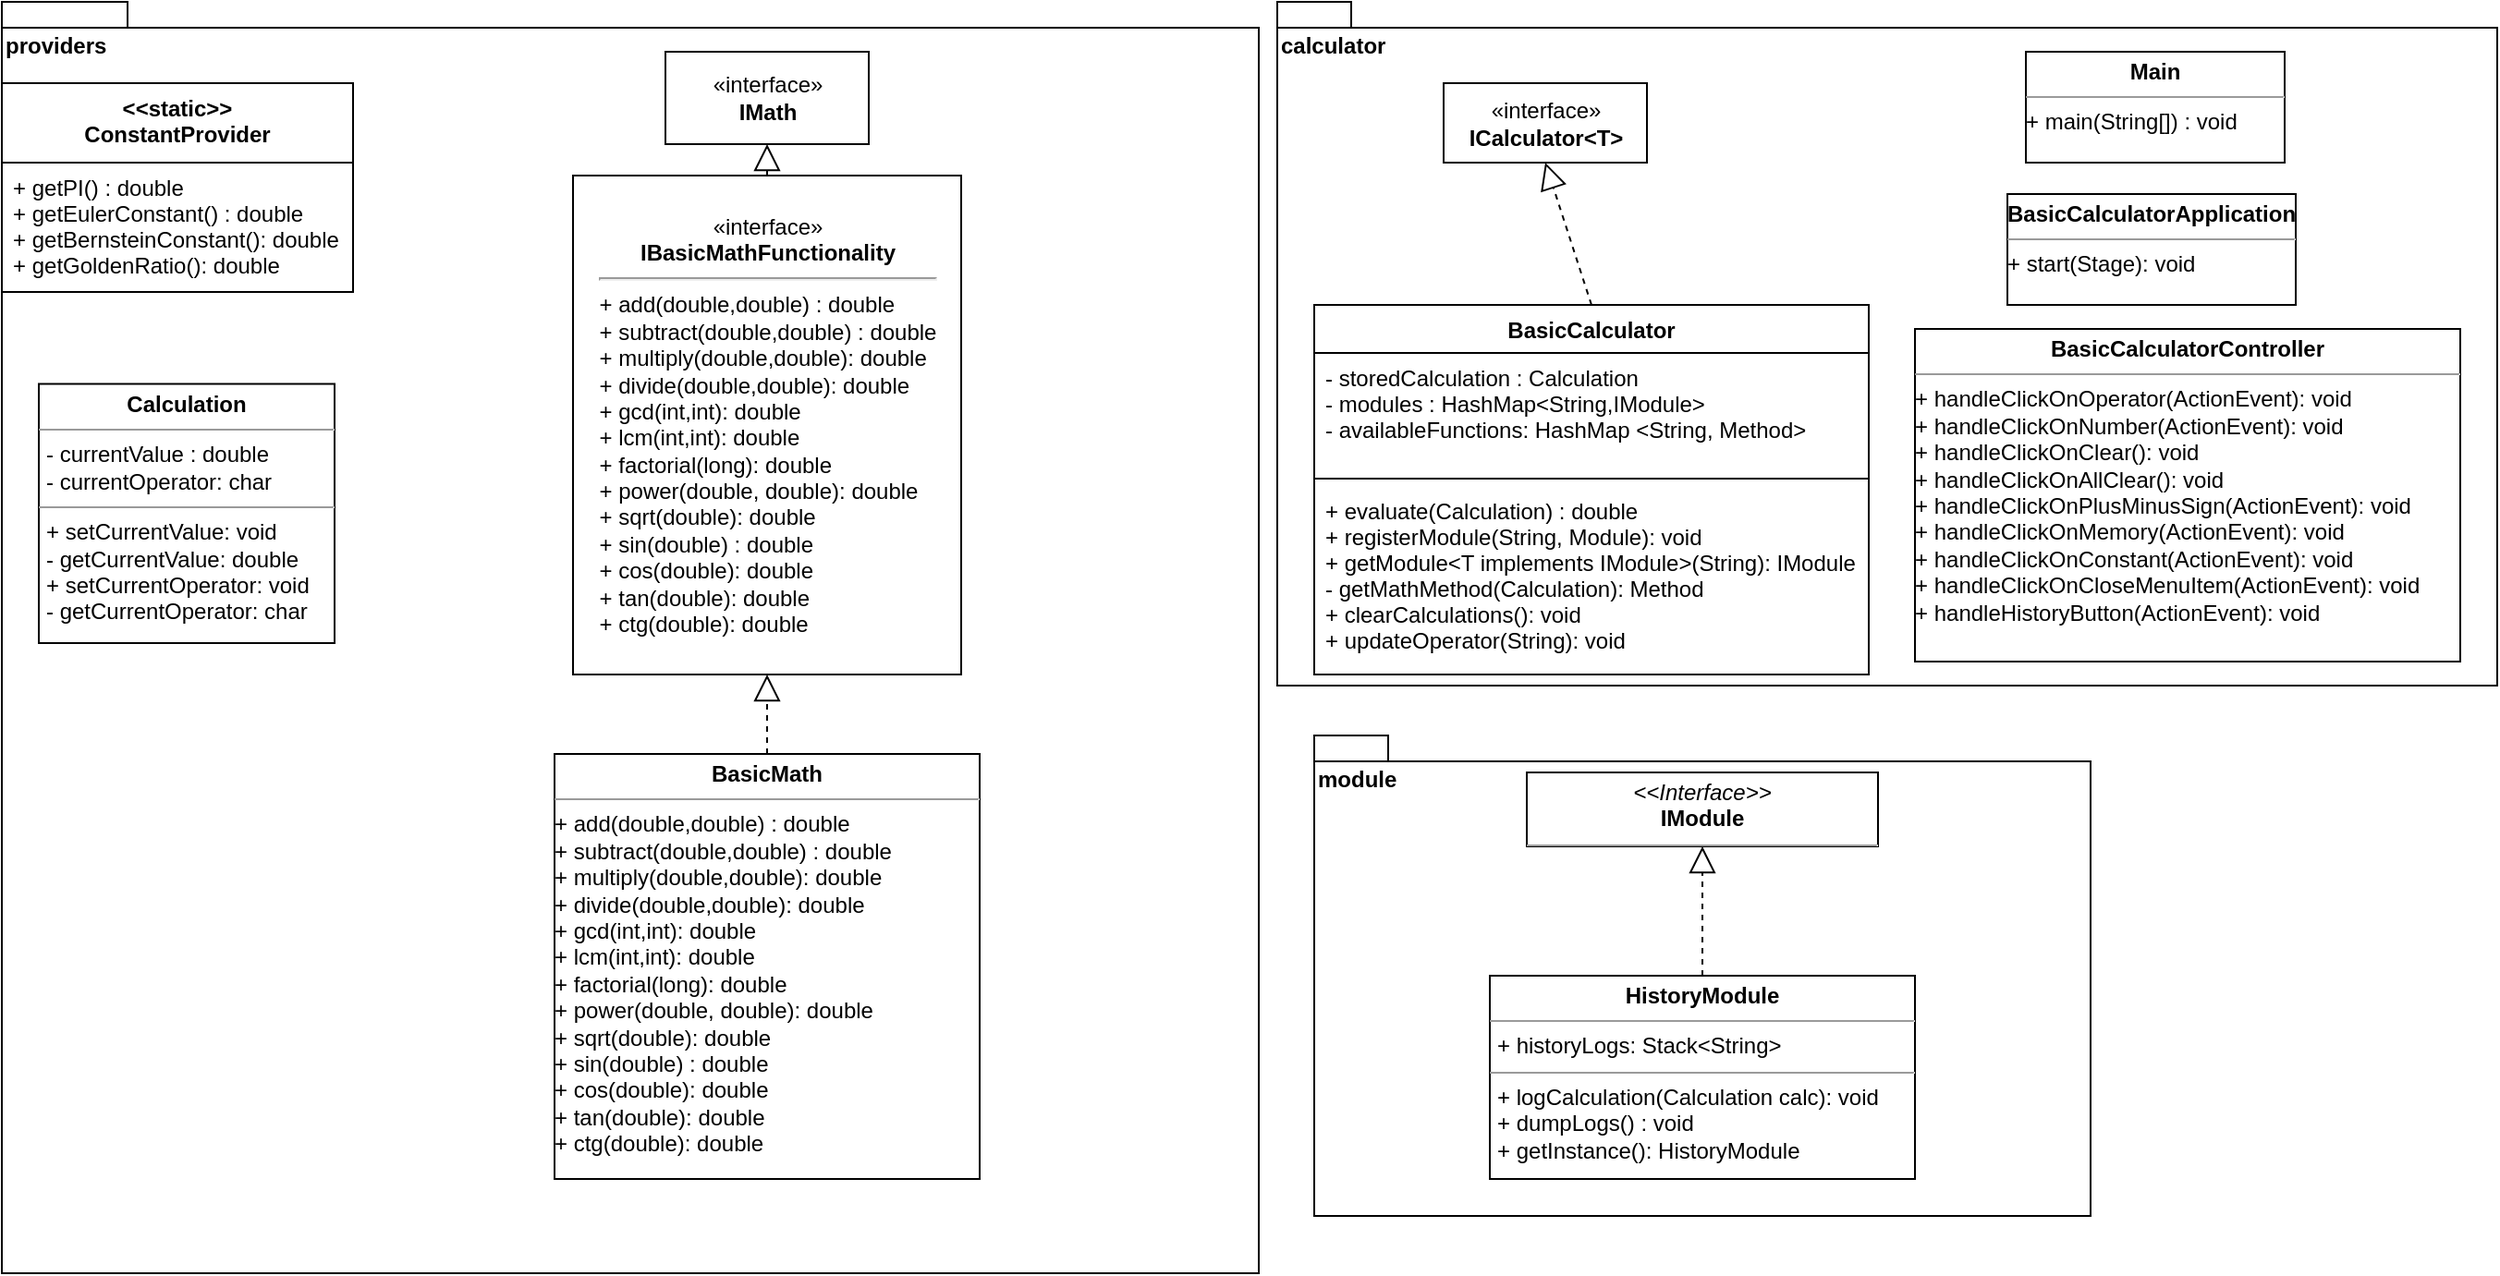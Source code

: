 <mxfile version="13.7.5" type="device"><diagram id="C5RBs43oDa-KdzZeNtuy" name="Page-1"><mxGraphModel dx="1422" dy="771" grid="1" gridSize="10" guides="1" tooltips="1" connect="1" arrows="1" fold="1" page="1" pageScale="1" pageWidth="827" pageHeight="1169" math="0" shadow="0"><root><mxCell id="WIyWlLk6GJQsqaUBKTNV-0"/><mxCell id="WIyWlLk6GJQsqaUBKTNV-1" parent="WIyWlLk6GJQsqaUBKTNV-0"/><mxCell id="XgvjB6UCi2_GMD0Y5S5A-1" value="calculator" style="shape=folder;fontStyle=1;spacingTop=10;tabWidth=40;tabHeight=14;tabPosition=left;html=1;align=left;verticalAlign=top;" parent="WIyWlLk6GJQsqaUBKTNV-1" vertex="1"><mxGeometry x="690" y="3" width="660" height="370" as="geometry"/></mxCell><mxCell id="XgvjB6UCi2_GMD0Y5S5A-0" value="providers" style="shape=folder;fontStyle=1;spacingTop=10;tabWidth=40;tabHeight=14;tabPosition=left;html=1;noLabel=0;labelPosition=center;verticalLabelPosition=middle;align=left;verticalAlign=top;horizontal=1;" parent="WIyWlLk6GJQsqaUBKTNV-1" vertex="1"><mxGeometry y="3" width="680" height="688" as="geometry"/></mxCell><mxCell id="3kCvDRgQwZp3znurGLtC-0" value="«interface»&lt;br&gt;&lt;div&gt;&lt;b&gt;ICalculator&amp;lt;T&amp;gt;&lt;/b&gt;&lt;/div&gt;" style="html=1;" parent="WIyWlLk6GJQsqaUBKTNV-1" vertex="1"><mxGeometry x="780" y="47" width="110" height="43" as="geometry"/></mxCell><mxCell id="3kCvDRgQwZp3znurGLtC-5" value="" style="endArrow=block;dashed=1;endFill=0;endSize=12;html=1;exitX=0.5;exitY=0;exitDx=0;exitDy=0;entryX=0.5;entryY=1;entryDx=0;entryDy=0;" parent="WIyWlLk6GJQsqaUBKTNV-1" source="3kCvDRgQwZp3znurGLtC-1" target="3kCvDRgQwZp3znurGLtC-0" edge="1"><mxGeometry width="160" relative="1" as="geometry"><mxPoint x="655" y="113" as="sourcePoint"/><mxPoint x="705" y="93" as="targetPoint"/></mxGeometry></mxCell><mxCell id="XgvjB6UCi2_GMD0Y5S5A-2" value="&lt;p style=&quot;margin: 0px ; margin-top: 4px ; text-align: center&quot;&gt;&lt;b&gt;BasicCalculatorApplication&lt;/b&gt;&lt;br&gt;&lt;/p&gt;&lt;hr size=&quot;1&quot;&gt;&lt;div style=&quot;height: 2px&quot;&gt;+ &lt;span class=&quot;pl-en&quot;&gt;start(Stage): void&lt;br&gt;&lt;/span&gt;&lt;/div&gt;" style="verticalAlign=top;align=left;overflow=fill;fontSize=12;fontFamily=Helvetica;html=1;" parent="WIyWlLk6GJQsqaUBKTNV-1" vertex="1"><mxGeometry x="1085" y="107" width="156" height="60" as="geometry"/></mxCell><mxCell id="XgvjB6UCi2_GMD0Y5S5A-3" value="module" style="shape=folder;fontStyle=1;spacingTop=10;tabWidth=40;tabHeight=14;tabPosition=left;html=1;align=left;verticalAlign=top;" parent="WIyWlLk6GJQsqaUBKTNV-1" vertex="1"><mxGeometry x="710" y="400" width="420" height="260" as="geometry"/></mxCell><mxCell id="3kCvDRgQwZp3znurGLtC-16" value="&lt;p style=&quot;margin: 0px ; margin-top: 4px ; text-align: center&quot;&gt;&lt;i&gt;&amp;lt;&amp;lt;Interface&amp;gt;&amp;gt;&lt;/i&gt;&lt;br&gt;&lt;b&gt;IModule&lt;/b&gt;&lt;/p&gt;&lt;hr size=&quot;1&quot;&gt;" style="verticalAlign=top;align=left;overflow=fill;fontSize=12;fontFamily=Helvetica;html=1;" parent="WIyWlLk6GJQsqaUBKTNV-1" vertex="1"><mxGeometry x="825" y="420" width="190" height="40" as="geometry"/></mxCell><mxCell id="XgvjB6UCi2_GMD0Y5S5A-4" value="&lt;p style=&quot;margin: 0px ; margin-top: 4px ; text-align: center&quot;&gt;&lt;b&gt;HistoryModule&lt;/b&gt;&lt;/p&gt;&lt;hr size=&quot;1&quot;&gt;&lt;p style=&quot;margin: 0px ; margin-left: 4px&quot;&gt;+ historyLogs: Stack&amp;lt;String&amp;gt;&lt;br&gt;&lt;/p&gt;&lt;hr size=&quot;1&quot;&gt;&lt;p style=&quot;margin: 0px ; margin-left: 4px&quot;&gt;+ logCalculation(Calculation calc): void&lt;br&gt;+ dumpLogs() : void&lt;/p&gt;&lt;p style=&quot;margin: 0px ; margin-left: 4px&quot;&gt;+ getInstance(): HistoryModule&lt;br&gt;&lt;/p&gt;" style="verticalAlign=top;align=left;overflow=fill;fontSize=12;fontFamily=Helvetica;html=1;" parent="WIyWlLk6GJQsqaUBKTNV-1" vertex="1"><mxGeometry x="805" y="530" width="230" height="110" as="geometry"/></mxCell><mxCell id="XgvjB6UCi2_GMD0Y5S5A-5" value="" style="endArrow=block;dashed=1;endFill=0;endSize=12;html=1;exitX=0.5;exitY=0;exitDx=0;exitDy=0;" parent="WIyWlLk6GJQsqaUBKTNV-1" source="XgvjB6UCi2_GMD0Y5S5A-4" edge="1"><mxGeometry width="160" relative="1" as="geometry"><mxPoint x="890" y="530" as="sourcePoint"/><mxPoint x="920" y="460" as="targetPoint"/></mxGeometry></mxCell><mxCell id="XgvjB6UCi2_GMD0Y5S5A-7" value="&lt;p style=&quot;margin: 0px ; margin-top: 4px ; text-align: center&quot;&gt;&lt;b&gt;Calculation&lt;/b&gt;&lt;/p&gt;&lt;hr size=&quot;1&quot;&gt;&lt;p style=&quot;margin: 0px ; margin-left: 4px&quot;&gt;- currentValue : double&lt;br&gt;- currentOperator: char&lt;br&gt;&lt;/p&gt;&lt;hr size=&quot;1&quot;&gt;&lt;p style=&quot;margin: 0px ; margin-left: 4px&quot;&gt;+ setCurrentValue: void&lt;br&gt;- getCurrentValue: double&lt;br&gt;+ setCurrentOperator: void&lt;/p&gt;&lt;p style=&quot;margin: 0px ; margin-left: 4px&quot;&gt;- getCurrentOperator: char&lt;/p&gt;" style="verticalAlign=top;align=left;overflow=fill;fontSize=12;fontFamily=Helvetica;html=1;" parent="WIyWlLk6GJQsqaUBKTNV-1" vertex="1"><mxGeometry x="20" y="209.75" width="160" height="140.25" as="geometry"/></mxCell><mxCell id="XgvjB6UCi2_GMD0Y5S5A-8" value="&lt;p style=&quot;margin: 0px ; margin-top: 4px ; text-align: center&quot;&gt;&lt;b&gt;Main&lt;/b&gt;&lt;br&gt;&lt;/p&gt;&lt;hr size=&quot;1&quot;&gt;&lt;div style=&quot;height: 2px&quot;&gt;+ main(String[]) : void&lt;br&gt;&lt;/div&gt;" style="verticalAlign=top;align=left;overflow=fill;fontSize=12;fontFamily=Helvetica;html=1;" parent="WIyWlLk6GJQsqaUBKTNV-1" vertex="1"><mxGeometry x="1095" y="30" width="140" height="60" as="geometry"/></mxCell><mxCell id="QDabm95rScwvhg3q1VZv-4" value="&lt;p style=&quot;margin: 0px ; margin-top: 4px ; text-align: center&quot;&gt;&lt;b&gt;BasicCalculatorController&lt;/b&gt;&lt;/p&gt;&lt;hr size=&quot;1&quot;&gt;&lt;div style=&quot;height: 2px&quot;&gt;+ &lt;span class=&quot;pl-en&quot;&gt;&lt;span class=&quot;pl-token&quot;&gt;handleClickOnOperator(ActionEvent): void&lt;br&gt;+ handleClickOnNumber(ActionEvent): void&lt;br&gt;+ &lt;/span&gt;&lt;/span&gt;&lt;span class=&quot;pl-en&quot;&gt;&lt;span class=&quot;pl-token&quot;&gt;&lt;span class=&quot;pl-en&quot;&gt;&lt;span class=&quot;pl-token&quot;&gt;handleClickOnClear(): void&lt;br&gt;+ &lt;/span&gt;&lt;/span&gt;&lt;/span&gt;&lt;/span&gt;&lt;span class=&quot;pl-en&quot;&gt;&lt;span class=&quot;pl-token&quot;&gt;&lt;span class=&quot;pl-en&quot;&gt;&lt;span class=&quot;pl-token&quot;&gt;&lt;span class=&quot;pl-en&quot;&gt;&lt;span class=&quot;pl-token&quot;&gt;handleClickOnAllClear(): void&lt;br&gt;+ &lt;/span&gt;&lt;/span&gt;&lt;/span&gt;&lt;/span&gt;&lt;/span&gt;&lt;/span&gt;&lt;span class=&quot;pl-en&quot;&gt;&lt;span class=&quot;pl-token&quot;&gt;&lt;span class=&quot;pl-en&quot;&gt;&lt;span class=&quot;pl-token&quot;&gt;&lt;span class=&quot;pl-en&quot;&gt;&lt;span class=&quot;pl-token&quot;&gt;&lt;span class=&quot;pl-en&quot;&gt;&lt;span class=&quot;pl-token&quot;&gt;handleClickOnPlusMinusSign(ActionEvent): void&lt;br&gt;+ &lt;/span&gt;&lt;/span&gt;&lt;/span&gt;&lt;/span&gt;&lt;/span&gt;&lt;/span&gt;&lt;/span&gt;&lt;/span&gt;&lt;span class=&quot;pl-en&quot;&gt;&lt;span class=&quot;pl-token&quot;&gt;&lt;span class=&quot;pl-en&quot;&gt;&lt;span class=&quot;pl-token&quot;&gt;&lt;span class=&quot;pl-en&quot;&gt;&lt;span class=&quot;pl-token&quot;&gt;&lt;span class=&quot;pl-en&quot;&gt;&lt;span class=&quot;pl-token&quot;&gt;&lt;span class=&quot;pl-en&quot;&gt;&lt;span class=&quot;pl-token active&quot;&gt;handleClickOnMemory(ActionEvent): void&lt;br&gt;+ &lt;/span&gt;&lt;/span&gt;&lt;/span&gt;&lt;/span&gt;&lt;/span&gt;&lt;/span&gt;&lt;/span&gt;&lt;/span&gt;&lt;/span&gt;&lt;/span&gt;&lt;span class=&quot;pl-en&quot;&gt;&lt;span class=&quot;pl-token&quot;&gt;&lt;span class=&quot;pl-en&quot;&gt;&lt;span class=&quot;pl-token&quot;&gt;&lt;span class=&quot;pl-en&quot;&gt;&lt;span class=&quot;pl-token&quot;&gt;&lt;span class=&quot;pl-en&quot;&gt;&lt;span class=&quot;pl-token&quot;&gt;&lt;span class=&quot;pl-en&quot;&gt;&lt;span class=&quot;pl-token active&quot;&gt;&lt;span class=&quot;pl-en&quot;&gt;&lt;span class=&quot;pl-token&quot;&gt;handleClickOnConstant(ActionEvent): void&lt;br&gt;+ &lt;/span&gt;&lt;/span&gt;&lt;/span&gt;&lt;/span&gt;&lt;/span&gt;&lt;/span&gt;&lt;/span&gt;&lt;/span&gt;&lt;/span&gt;&lt;/span&gt;&lt;/span&gt;&lt;/span&gt;&lt;span class=&quot;pl-en&quot;&gt;&lt;span class=&quot;pl-token&quot;&gt;&lt;span class=&quot;pl-en&quot;&gt;&lt;span class=&quot;pl-token&quot;&gt;&lt;span class=&quot;pl-en&quot;&gt;&lt;span class=&quot;pl-token&quot;&gt;&lt;span class=&quot;pl-en&quot;&gt;&lt;span class=&quot;pl-token&quot;&gt;&lt;span class=&quot;pl-en&quot;&gt;&lt;span class=&quot;pl-token active&quot;&gt;&lt;span class=&quot;pl-en&quot;&gt;&lt;span class=&quot;pl-token&quot;&gt;&lt;span class=&quot;pl-en&quot;&gt;&lt;span class=&quot;pl-token&quot;&gt;handleClickOnCloseMenuItem(ActionEvent): void&lt;br&gt;+ &lt;/span&gt;&lt;/span&gt;&lt;/span&gt;&lt;/span&gt;&lt;/span&gt;&lt;/span&gt;&lt;/span&gt;&lt;/span&gt;&lt;/span&gt;&lt;/span&gt;&lt;/span&gt;&lt;/span&gt;&lt;/span&gt;&lt;/span&gt;&lt;span class=&quot;pl-en&quot;&gt;&lt;span class=&quot;pl-token&quot;&gt;&lt;span class=&quot;pl-en&quot;&gt;&lt;span class=&quot;pl-token&quot;&gt;&lt;span class=&quot;pl-en&quot;&gt;&lt;span class=&quot;pl-token&quot;&gt;&lt;span class=&quot;pl-en&quot;&gt;&lt;span class=&quot;pl-token&quot;&gt;&lt;span class=&quot;pl-en&quot;&gt;&lt;span class=&quot;pl-token active&quot;&gt;&lt;span class=&quot;pl-en&quot;&gt;&lt;span class=&quot;pl-token&quot;&gt;&lt;span class=&quot;pl-en&quot;&gt;&lt;span class=&quot;pl-token&quot;&gt;&lt;span class=&quot;pl-en&quot;&gt;&lt;span class=&quot;pl-token&quot;&gt;handleHistoryButton(ActionEvent): void&lt;br&gt;&lt;/span&gt;&lt;/span&gt;&lt;/span&gt;&lt;/span&gt;&lt;/span&gt;&lt;/span&gt;&lt;/span&gt;&lt;/span&gt;&lt;/span&gt;&lt;/span&gt;&lt;/span&gt;&lt;/span&gt;&lt;/span&gt;&lt;/span&gt;&lt;/span&gt;&lt;/span&gt;&lt;/div&gt;" style="verticalAlign=top;align=left;overflow=fill;fontSize=12;fontFamily=Helvetica;html=1;" parent="WIyWlLk6GJQsqaUBKTNV-1" vertex="1"><mxGeometry x="1035" y="180" width="295" height="180" as="geometry"/></mxCell><mxCell id="P_fIJlCqKOhS97Jsi9-d-0" value="«interface»&lt;br&gt;&lt;b&gt;IMath&lt;/b&gt;" style="html=1;" parent="WIyWlLk6GJQsqaUBKTNV-1" vertex="1"><mxGeometry x="359" y="30" width="110" height="50" as="geometry"/></mxCell><mxCell id="P_fIJlCqKOhS97Jsi9-d-2" value="" style="endArrow=block;dashed=1;endFill=0;endSize=12;html=1;entryX=0.5;entryY=1;entryDx=0;entryDy=0;" parent="WIyWlLk6GJQsqaUBKTNV-1" source="P_fIJlCqKOhS97Jsi9-d-11" target="P_fIJlCqKOhS97Jsi9-d-3" edge="1"><mxGeometry width="160" relative="1" as="geometry"><mxPoint x="480" y="370.0" as="sourcePoint"/><mxPoint x="720" y="280" as="targetPoint"/></mxGeometry></mxCell><mxCell id="P_fIJlCqKOhS97Jsi9-d-3" value="«interface»&lt;br&gt;&lt;b&gt;IBasicMathFunctionality&lt;br&gt;&lt;/b&gt;&lt;hr&gt;&lt;div style=&quot;line-height: 120%&quot; align=&quot;left&quot;&gt;+ add(double,double) : double&lt;br&gt;+ subtract(double,double) : double&lt;br&gt;+ multiply(double,double): double&lt;br&gt;+ divide(double,double): double&lt;br&gt;+ gcd(int,int): double&lt;br&gt;+ lcm(int,int): double&lt;br&gt;+ factorial(long): double&lt;br&gt;+ power(double, double): double&lt;br&gt;+ sqrt(double): double&lt;/div&gt;&lt;div style=&quot;line-height: 120%&quot; align=&quot;left&quot;&gt;+ sin(double) : double&lt;br&gt;+ cos(double): double&lt;br&gt;+ tan(double): double&lt;br&gt;+ ctg(double): double&lt;/div&gt;" style="html=1;" parent="WIyWlLk6GJQsqaUBKTNV-1" vertex="1"><mxGeometry x="309" y="97" width="210" height="270" as="geometry"/></mxCell><mxCell id="P_fIJlCqKOhS97Jsi9-d-9" value="" style="endArrow=block;dashed=1;endFill=0;endSize=12;html=1;exitX=0.5;exitY=0;exitDx=0;exitDy=0;entryX=0.5;entryY=1;entryDx=0;entryDy=0;" parent="WIyWlLk6GJQsqaUBKTNV-1" source="P_fIJlCqKOhS97Jsi9-d-3" target="P_fIJlCqKOhS97Jsi9-d-0" edge="1"><mxGeometry width="160" relative="1" as="geometry"><mxPoint x="560" y="220" as="sourcePoint"/><mxPoint x="720" y="220" as="targetPoint"/></mxGeometry></mxCell><mxCell id="P_fIJlCqKOhS97Jsi9-d-11" value="&lt;p style=&quot;margin: 0px ; margin-top: 4px ; text-align: center&quot;&gt;&lt;b&gt;BasicMath&lt;/b&gt;&lt;/p&gt;&lt;hr size=&quot;1&quot;&gt;&lt;div style=&quot;height: 2px&quot;&gt;&lt;div style=&quot;line-height: 120%&quot; align=&quot;left&quot;&gt;+ add(double,double) : double&lt;br&gt;+ subtract(double,double) : double&lt;br&gt;+ multiply(double,double): double&lt;br&gt;+ divide(double,double): double&lt;br&gt;+ gcd(int,int): double&lt;br&gt;+ lcm(int,int): double&lt;br&gt;+ factorial(long): double&lt;br&gt;+ power(double, double): double&lt;br&gt;+ sqrt(double): double&lt;/div&gt;&lt;div style=&quot;line-height: 120%&quot; align=&quot;left&quot;&gt;+ sin(double) : double&lt;br&gt;+ cos(double): double&lt;br&gt;+ tan(double): double&lt;br&gt;+ ctg(double): double&lt;/div&gt;&lt;/div&gt;" style="verticalAlign=top;align=left;overflow=fill;fontSize=12;fontFamily=Helvetica;html=1;" parent="WIyWlLk6GJQsqaUBKTNV-1" vertex="1"><mxGeometry x="299" y="410" width="230" height="230" as="geometry"/></mxCell><mxCell id="3kCvDRgQwZp3znurGLtC-1" value="BasicCalculator&#xA;" style="swimlane;fontStyle=1;align=center;verticalAlign=top;childLayout=stackLayout;horizontal=1;startSize=26;horizontalStack=0;resizeParent=1;resizeParentMax=0;resizeLast=0;collapsible=1;marginBottom=0;" parent="WIyWlLk6GJQsqaUBKTNV-1" vertex="1"><mxGeometry x="710" y="167" width="300" height="200" as="geometry"/></mxCell><mxCell id="3kCvDRgQwZp3znurGLtC-2" value="- storedCalculation : Calculation&#xA;- modules : HashMap&lt;String,IModule&gt;&#xA;- availableFunctions: HashMap &lt;String, Method&gt;&#xA;&#xA;&#xA;" style="text;strokeColor=none;fillColor=none;align=left;verticalAlign=top;spacingLeft=4;spacingRight=4;overflow=hidden;rotatable=0;points=[[0,0.5],[1,0.5]];portConstraint=eastwest;" parent="3kCvDRgQwZp3znurGLtC-1" vertex="1"><mxGeometry y="26" width="300" height="64" as="geometry"/></mxCell><mxCell id="3kCvDRgQwZp3znurGLtC-3" value="" style="line;strokeWidth=1;fillColor=none;align=left;verticalAlign=middle;spacingTop=-1;spacingLeft=3;spacingRight=3;rotatable=0;labelPosition=right;points=[];portConstraint=eastwest;" parent="3kCvDRgQwZp3znurGLtC-1" vertex="1"><mxGeometry y="90" width="300" height="8" as="geometry"/></mxCell><mxCell id="3kCvDRgQwZp3znurGLtC-4" value="+ evaluate(Calculation) : double&#xA;+ registerModule(String, Module): void&#xA;+ getModule&lt;T implements IModule&gt;(String): IModule&#xA;- getMathMethod(Calculation): Method&#xA;+ clearCalculations(): void&#xA;+ updateOperator(String): void&#xA;&#xA;" style="text;strokeColor=none;fillColor=none;align=left;verticalAlign=top;spacingLeft=4;spacingRight=4;overflow=hidden;rotatable=0;points=[[0,0.5],[1,0.5]];portConstraint=eastwest;" parent="3kCvDRgQwZp3znurGLtC-1" vertex="1"><mxGeometry y="98" width="300" height="102" as="geometry"/></mxCell><mxCell id="3kCvDRgQwZp3znurGLtC-8" value="&lt;&lt;static&gt;&gt;&#xA;ConstantProvider" style="swimlane;fontStyle=1;align=center;verticalAlign=top;childLayout=stackLayout;horizontal=1;startSize=43;horizontalStack=0;resizeParent=1;resizeParentMax=0;resizeLast=0;collapsible=1;marginBottom=0;" parent="WIyWlLk6GJQsqaUBKTNV-1" vertex="1"><mxGeometry y="47" width="190" height="113" as="geometry"/></mxCell><mxCell id="3kCvDRgQwZp3znurGLtC-11" value="+ getPI() : double&#xA;+ getEulerConstant() : double&#xA;+ getBernsteinConstant(): double&#xA;+ getGoldenRatio(): double&#xA;&#xA;" style="text;strokeColor=none;fillColor=none;align=left;verticalAlign=top;spacingLeft=4;spacingRight=4;overflow=hidden;rotatable=0;points=[[0,0.5],[1,0.5]];portConstraint=eastwest;" parent="3kCvDRgQwZp3znurGLtC-8" vertex="1"><mxGeometry y="43" width="190" height="70" as="geometry"/></mxCell></root></mxGraphModel></diagram></mxfile>
